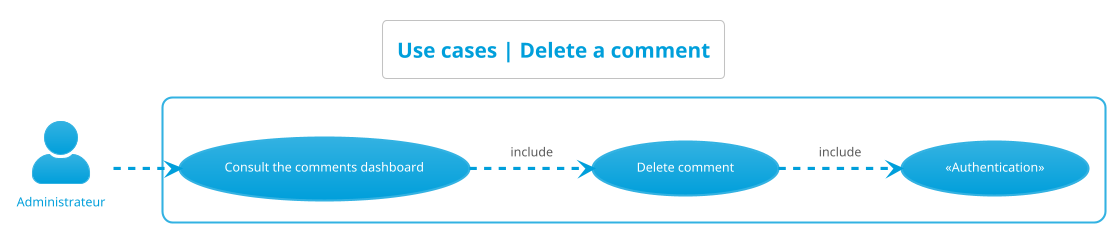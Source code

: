 @startuml use_cases__delete_comment
left to right direction
skinparam actorStyle Awesome
!theme bluegray
skinparam backgroundcolor White

'Titre'
title Use cases | Delete a comment

'Acteur'
actor "Administrateur" as Administrateur

'Rectangle'
rectangle {
    'Authentification'
    "«Authentication»" as (Authentification)

    'Administrateur'
    "Consult the comments dashboard" as (ConsulterTDBCommentaires)
    "Delete comment" as (SupprimerCommentaire)

    'Déroulement'
    :Administrateur: -.> (ConsulterTDBCommentaires)
    (ConsulterTDBCommentaires) -.> (SupprimerCommentaire) : include
    (SupprimerCommentaire) -.> (Authentification) : include
}
@enduml